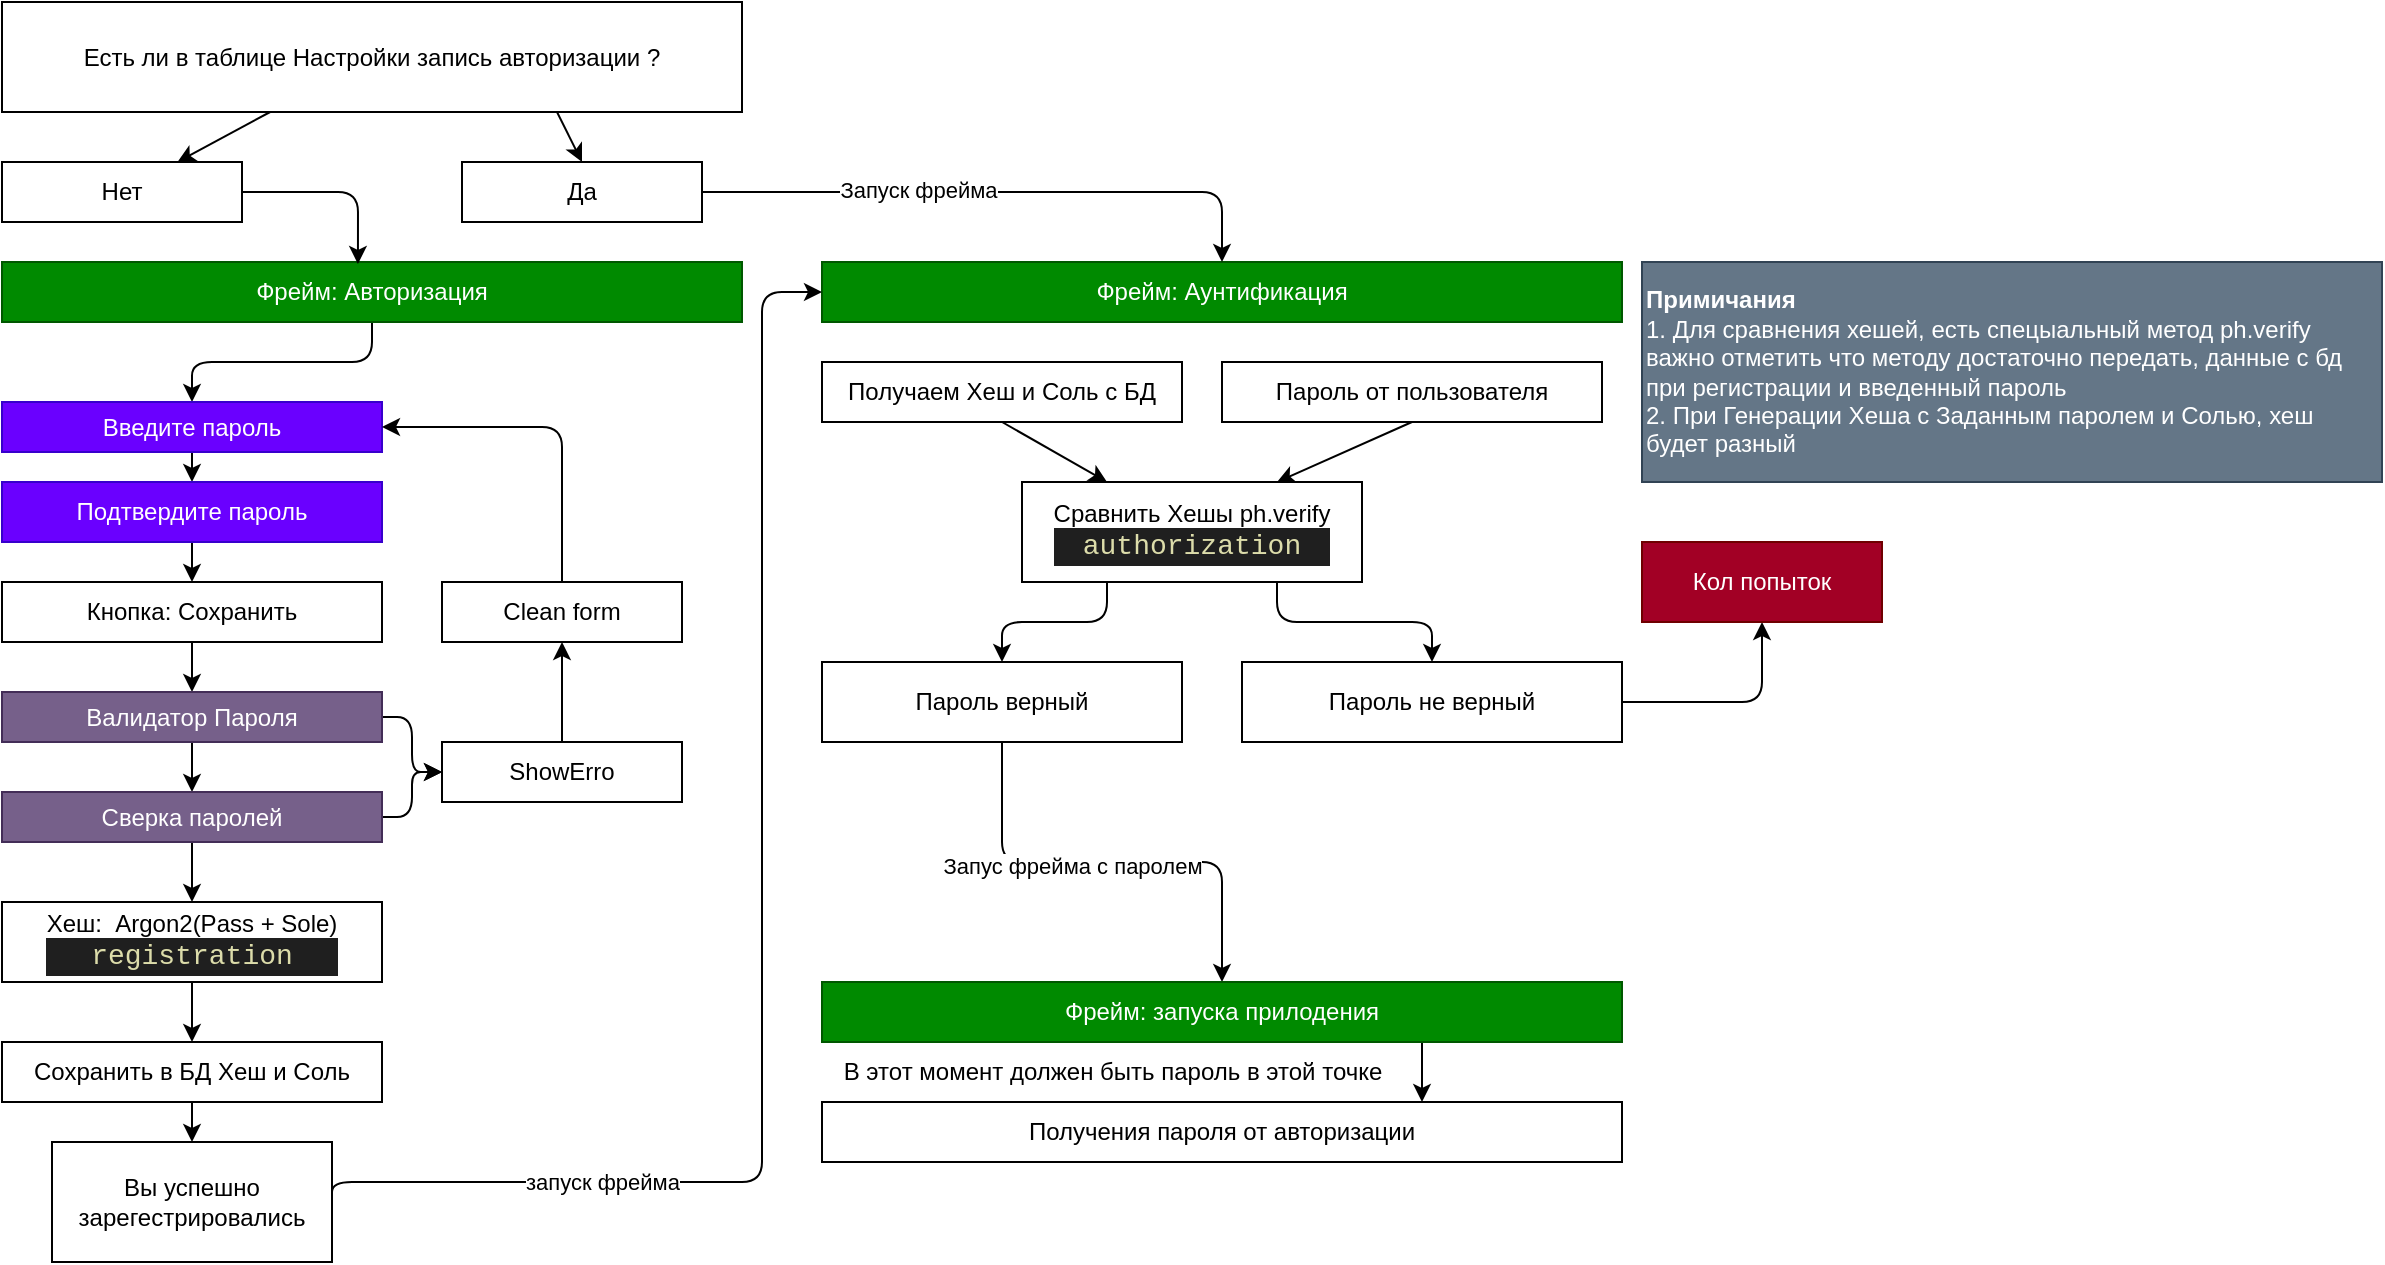 <mxfile>
    <diagram id="y57TdvaCdAnxPKIbUSaN" name="Log">
        <mxGraphModel dx="1884" dy="1749" grid="1" gridSize="10" guides="1" tooltips="1" connect="1" arrows="1" fold="1" page="1" pageScale="1" pageWidth="827" pageHeight="1169" math="0" shadow="0">
            <root>
                <mxCell id="0"/>
                <mxCell id="1" parent="0"/>
                <mxCell id="GMfiWSuy77wPHxm4T6lN-3" value="" style="edgeStyle=none;html=1;exitX=0.5;exitY=1;exitDx=0;exitDy=0;" parent="1" source="20" target="GMfiWSuy77wPHxm4T6lN-2" edge="1">
                    <mxGeometry relative="1" as="geometry">
                        <mxPoint x="-30" y="670" as="sourcePoint"/>
                    </mxGeometry>
                </mxCell>
                <mxCell id="GMfiWSuy77wPHxm4T6lN-5" value="" style="edgeStyle=none;html=1;" parent="1" source="GMfiWSuy77wPHxm4T6lN-2" target="GMfiWSuy77wPHxm4T6lN-4" edge="1">
                    <mxGeometry relative="1" as="geometry"/>
                </mxCell>
                <mxCell id="GMfiWSuy77wPHxm4T6lN-2" value="Хеш:&amp;nbsp;&amp;nbsp;Argon2(Pass + Sole)&lt;br&gt;&lt;div style=&quot;color: rgb(204, 204, 204); background-color: rgb(31, 31, 31); font-family: Consolas, &amp;quot;Courier New&amp;quot;, monospace; font-size: 14px; line-height: 19px;&quot;&gt;&lt;span style=&quot;color: #dcdcaa;&quot;&gt;registration&lt;/span&gt;&lt;/div&gt;" style="whiteSpace=wrap;html=1;" parent="1" vertex="1">
                    <mxGeometry x="-130" y="440" width="190" height="40" as="geometry"/>
                </mxCell>
                <mxCell id="33" value="" style="edgeStyle=orthogonalEdgeStyle;html=1;" parent="1" source="GMfiWSuy77wPHxm4T6lN-4" target="32" edge="1">
                    <mxGeometry relative="1" as="geometry"/>
                </mxCell>
                <mxCell id="GMfiWSuy77wPHxm4T6lN-4" value="Сохранить в БД Хеш и Соль" style="whiteSpace=wrap;html=1;" parent="1" vertex="1">
                    <mxGeometry x="-130" y="510" width="190" height="30" as="geometry"/>
                </mxCell>
                <mxCell id="GMfiWSuy77wPHxm4T6lN-9" style="edgeStyle=none;html=1;exitX=0.5;exitY=1;exitDx=0;exitDy=0;entryX=0.25;entryY=0;entryDx=0;entryDy=0;" parent="1" source="GMfiWSuy77wPHxm4T6lN-6" target="GMfiWSuy77wPHxm4T6lN-13" edge="1">
                    <mxGeometry relative="1" as="geometry"/>
                </mxCell>
                <mxCell id="GMfiWSuy77wPHxm4T6lN-6" value="Получаем Хеш и Соль с БД" style="whiteSpace=wrap;html=1;" parent="1" vertex="1">
                    <mxGeometry x="280" y="170" width="180" height="30" as="geometry"/>
                </mxCell>
                <mxCell id="GMfiWSuy77wPHxm4T6lN-10" style="edgeStyle=none;html=1;exitX=0.5;exitY=1;exitDx=0;exitDy=0;entryX=0.75;entryY=0;entryDx=0;entryDy=0;" parent="1" source="GMfiWSuy77wPHxm4T6lN-7" target="GMfiWSuy77wPHxm4T6lN-13" edge="1">
                    <mxGeometry relative="1" as="geometry"/>
                </mxCell>
                <mxCell id="GMfiWSuy77wPHxm4T6lN-7" value="Пароль от пользователя" style="whiteSpace=wrap;html=1;" parent="1" vertex="1">
                    <mxGeometry x="480" y="170" width="190" height="30" as="geometry"/>
                </mxCell>
                <mxCell id="GMfiWSuy77wPHxm4T6lN-20" style="edgeStyle=orthogonalEdgeStyle;html=1;exitX=0.25;exitY=1;exitDx=0;exitDy=0;entryX=0.5;entryY=0;entryDx=0;entryDy=0;" parent="1" source="GMfiWSuy77wPHxm4T6lN-13" target="GMfiWSuy77wPHxm4T6lN-18" edge="1">
                    <mxGeometry relative="1" as="geometry"/>
                </mxCell>
                <mxCell id="GMfiWSuy77wPHxm4T6lN-21" style="edgeStyle=orthogonalEdgeStyle;html=1;exitX=0.75;exitY=1;exitDx=0;exitDy=0;entryX=0.5;entryY=0;entryDx=0;entryDy=0;" parent="1" source="GMfiWSuy77wPHxm4T6lN-13" target="GMfiWSuy77wPHxm4T6lN-19" edge="1">
                    <mxGeometry relative="1" as="geometry"/>
                </mxCell>
                <mxCell id="GMfiWSuy77wPHxm4T6lN-13" value="Сравнить Хешы&amp;nbsp;ph.verify&lt;br&gt;&lt;div style=&quot;color: rgb(204, 204, 204); background-color: rgb(31, 31, 31); font-family: Consolas, &amp;quot;Courier New&amp;quot;, monospace; font-size: 14px; line-height: 19px;&quot;&gt;&lt;span style=&quot;color: #dcdcaa;&quot;&gt;authorization&lt;/span&gt;&lt;/div&gt;" style="whiteSpace=wrap;html=1;" parent="1" vertex="1">
                    <mxGeometry x="380" y="230" width="170" height="50" as="geometry"/>
                </mxCell>
                <mxCell id="36" style="edgeStyle=orthogonalEdgeStyle;html=1;exitX=0.5;exitY=1;exitDx=0;exitDy=0;entryX=0.5;entryY=0;entryDx=0;entryDy=0;" parent="1" source="GMfiWSuy77wPHxm4T6lN-18" target="35" edge="1">
                    <mxGeometry relative="1" as="geometry"/>
                </mxCell>
                <mxCell id="42" value="Запус фрейма с паролем" style="edgeLabel;html=1;align=center;verticalAlign=middle;resizable=0;points=[];" parent="36" vertex="1" connectable="0">
                    <mxGeometry x="-0.174" y="-2" relative="1" as="geometry">
                        <mxPoint as="offset"/>
                    </mxGeometry>
                </mxCell>
                <mxCell id="GMfiWSuy77wPHxm4T6lN-18" value="Пароль верный" style="whiteSpace=wrap;html=1;" parent="1" vertex="1">
                    <mxGeometry x="280" y="320" width="180" height="40" as="geometry"/>
                </mxCell>
                <mxCell id="GMfiWSuy77wPHxm4T6lN-23" value="" style="edgeStyle=orthogonalEdgeStyle;html=1;exitX=1;exitY=0.5;exitDx=0;exitDy=0;" parent="1" source="GMfiWSuy77wPHxm4T6lN-19" target="GMfiWSuy77wPHxm4T6lN-22" edge="1">
                    <mxGeometry relative="1" as="geometry"/>
                </mxCell>
                <mxCell id="GMfiWSuy77wPHxm4T6lN-19" value="Пароль не верный" style="whiteSpace=wrap;html=1;" parent="1" vertex="1">
                    <mxGeometry x="490" y="320" width="190" height="40" as="geometry"/>
                </mxCell>
                <mxCell id="GMfiWSuy77wPHxm4T6lN-22" value="Кол попыток" style="whiteSpace=wrap;html=1;fillColor=#a20025;fontColor=#ffffff;strokeColor=#6F0000;" parent="1" vertex="1">
                    <mxGeometry x="690" y="260" width="120" height="40" as="geometry"/>
                </mxCell>
                <mxCell id="14" style="edgeStyle=orthogonalEdgeStyle;html=1;exitX=0.5;exitY=1;exitDx=0;exitDy=0;entryX=0.5;entryY=0;entryDx=0;entryDy=0;" parent="1" source="GMfiWSuy77wPHxm4T6lN-24" target="11" edge="1">
                    <mxGeometry relative="1" as="geometry"/>
                </mxCell>
                <mxCell id="GMfiWSuy77wPHxm4T6lN-24" value="Фрейм: Авторизация" style="whiteSpace=wrap;html=1;fillColor=#008a00;fontColor=#ffffff;strokeColor=#005700;" parent="1" vertex="1">
                    <mxGeometry x="-130" y="120" width="370" height="30" as="geometry"/>
                </mxCell>
                <mxCell id="GMfiWSuy77wPHxm4T6lN-27" value="Фрейм: Аунтификация" style="whiteSpace=wrap;html=1;fillColor=#008a00;fontColor=#ffffff;strokeColor=#005700;" parent="1" vertex="1">
                    <mxGeometry x="280" y="120" width="400" height="30" as="geometry"/>
                </mxCell>
                <mxCell id="GMfiWSuy77wPHxm4T6lN-28" value="&lt;b&gt;Примичания&lt;/b&gt;&lt;br&gt;1. Для сравнения хешей, есть спецыальный метод&amp;nbsp;ph.verify важно отметить что методу достаточно передать, данные с бд при регистрации и введенный пароль&lt;br&gt;2. При Генерации Хеша с Заданным паролем и Солью, хеш будет разный" style="whiteSpace=wrap;html=1;align=left;fillColor=#647687;fontColor=#ffffff;strokeColor=#314354;" parent="1" vertex="1">
                    <mxGeometry x="690" y="120" width="370" height="110" as="geometry"/>
                </mxCell>
                <mxCell id="5" value="" style="edgeStyle=none;html=1;" parent="1" source="3" target="4" edge="1">
                    <mxGeometry relative="1" as="geometry"/>
                </mxCell>
                <mxCell id="7" style="edgeStyle=none;html=1;exitX=0.75;exitY=1;exitDx=0;exitDy=0;entryX=0.5;entryY=0;entryDx=0;entryDy=0;" parent="1" source="3" target="6" edge="1">
                    <mxGeometry relative="1" as="geometry"/>
                </mxCell>
                <mxCell id="3" value="Есть ли в таблице Настройки запись авторизации ?" style="whiteSpace=wrap;html=1;" parent="1" vertex="1">
                    <mxGeometry x="-130" y="-10" width="370" height="55" as="geometry"/>
                </mxCell>
                <mxCell id="10" style="edgeStyle=orthogonalEdgeStyle;html=1;exitX=1;exitY=0.5;exitDx=0;exitDy=0;entryX=0.481;entryY=0.033;entryDx=0;entryDy=0;entryPerimeter=0;" parent="1" source="4" target="GMfiWSuy77wPHxm4T6lN-24" edge="1">
                    <mxGeometry relative="1" as="geometry"/>
                </mxCell>
                <mxCell id="4" value="Нет" style="whiteSpace=wrap;html=1;" parent="1" vertex="1">
                    <mxGeometry x="-130" y="70" width="120" height="30" as="geometry"/>
                </mxCell>
                <mxCell id="8" style="edgeStyle=orthogonalEdgeStyle;html=1;exitX=1;exitY=0.5;exitDx=0;exitDy=0;entryX=0.5;entryY=0;entryDx=0;entryDy=0;" parent="1" source="6" target="GMfiWSuy77wPHxm4T6lN-27" edge="1">
                    <mxGeometry relative="1" as="geometry"/>
                </mxCell>
                <mxCell id="41" value="Запуск фрейма" style="edgeLabel;html=1;align=center;verticalAlign=middle;resizable=0;points=[];" parent="8" vertex="1" connectable="0">
                    <mxGeometry x="-0.268" y="1" relative="1" as="geometry">
                        <mxPoint as="offset"/>
                    </mxGeometry>
                </mxCell>
                <mxCell id="6" value="Да" style="whiteSpace=wrap;html=1;" parent="1" vertex="1">
                    <mxGeometry x="100" y="70" width="120" height="30" as="geometry"/>
                </mxCell>
                <mxCell id="13" style="edgeStyle=orthogonalEdgeStyle;html=1;exitX=0.5;exitY=1;exitDx=0;exitDy=0;entryX=0.5;entryY=0;entryDx=0;entryDy=0;" parent="1" source="11" target="12" edge="1">
                    <mxGeometry relative="1" as="geometry"/>
                </mxCell>
                <mxCell id="11" value="Введите пароль" style="whiteSpace=wrap;html=1;fillColor=#6a00ff;fontColor=#ffffff;strokeColor=#3700CC;" parent="1" vertex="1">
                    <mxGeometry x="-130" y="190" width="190" height="25" as="geometry"/>
                </mxCell>
                <mxCell id="16" style="edgeStyle=orthogonalEdgeStyle;html=1;exitX=0.5;exitY=1;exitDx=0;exitDy=0;entryX=0.5;entryY=0;entryDx=0;entryDy=0;" parent="1" source="12" target="15" edge="1">
                    <mxGeometry relative="1" as="geometry"/>
                </mxCell>
                <mxCell id="12" value="Подтвердите пароль" style="whiteSpace=wrap;html=1;fillColor=#6a00ff;fontColor=#ffffff;strokeColor=#3700CC;" parent="1" vertex="1">
                    <mxGeometry x="-130" y="230" width="190" height="30" as="geometry"/>
                </mxCell>
                <mxCell id="18" value="" style="edgeStyle=orthogonalEdgeStyle;html=1;" parent="1" source="15" target="17" edge="1">
                    <mxGeometry relative="1" as="geometry"/>
                </mxCell>
                <mxCell id="15" value="Кнопка: Сохранить" style="whiteSpace=wrap;html=1;" parent="1" vertex="1">
                    <mxGeometry x="-130" y="280" width="190" height="30" as="geometry"/>
                </mxCell>
                <mxCell id="21" value="" style="edgeStyle=orthogonalEdgeStyle;html=1;" parent="1" source="17" target="20" edge="1">
                    <mxGeometry relative="1" as="geometry"/>
                </mxCell>
                <mxCell id="28" style="edgeStyle=orthogonalEdgeStyle;html=1;exitX=1;exitY=0.5;exitDx=0;exitDy=0;entryX=0;entryY=0.5;entryDx=0;entryDy=0;" parent="1" source="17" target="22" edge="1">
                    <mxGeometry relative="1" as="geometry"/>
                </mxCell>
                <mxCell id="17" value="Валидатор Пароля" style="whiteSpace=wrap;html=1;fillColor=#76608a;strokeColor=#432D57;fontColor=#ffffff;" parent="1" vertex="1">
                    <mxGeometry x="-130" y="335" width="190" height="25" as="geometry"/>
                </mxCell>
                <mxCell id="29" style="edgeStyle=orthogonalEdgeStyle;html=1;exitX=1;exitY=0.5;exitDx=0;exitDy=0;" parent="1" source="20" target="22" edge="1">
                    <mxGeometry relative="1" as="geometry"/>
                </mxCell>
                <mxCell id="20" value="Сверка паролей" style="whiteSpace=wrap;html=1;fillColor=#76608a;strokeColor=#432D57;fontColor=#ffffff;" parent="1" vertex="1">
                    <mxGeometry x="-130" y="385" width="190" height="25" as="geometry"/>
                </mxCell>
                <mxCell id="30" style="edgeStyle=orthogonalEdgeStyle;html=1;exitX=0.5;exitY=0;exitDx=0;exitDy=0;entryX=0.5;entryY=1;entryDx=0;entryDy=0;" parent="1" source="22" target="27" edge="1">
                    <mxGeometry relative="1" as="geometry"/>
                </mxCell>
                <mxCell id="22" value="ShowErro" style="whiteSpace=wrap;html=1;" parent="1" vertex="1">
                    <mxGeometry x="90" y="360" width="120" height="30" as="geometry"/>
                </mxCell>
                <mxCell id="31" style="edgeStyle=orthogonalEdgeStyle;html=1;exitX=0.5;exitY=0;exitDx=0;exitDy=0;entryX=1;entryY=0.5;entryDx=0;entryDy=0;" parent="1" source="27" target="11" edge="1">
                    <mxGeometry relative="1" as="geometry"/>
                </mxCell>
                <mxCell id="27" value="Clean form" style="whiteSpace=wrap;html=1;" parent="1" vertex="1">
                    <mxGeometry x="90" y="280" width="120" height="30" as="geometry"/>
                </mxCell>
                <mxCell id="34" style="edgeStyle=orthogonalEdgeStyle;html=1;exitX=1;exitY=0.5;exitDx=0;exitDy=0;entryX=0;entryY=0.5;entryDx=0;entryDy=0;" parent="1" source="32" target="GMfiWSuy77wPHxm4T6lN-27" edge="1">
                    <mxGeometry relative="1" as="geometry">
                        <Array as="points">
                            <mxPoint x="250" y="580"/>
                            <mxPoint x="250" y="135"/>
                        </Array>
                    </mxGeometry>
                </mxCell>
                <mxCell id="40" value="запуск фрейма" style="edgeLabel;html=1;align=center;verticalAlign=middle;resizable=0;points=[];" parent="34" vertex="1" connectable="0">
                    <mxGeometry x="-0.586" relative="1" as="geometry">
                        <mxPoint as="offset"/>
                    </mxGeometry>
                </mxCell>
                <mxCell id="32" value="Вы успешно зарегестрировались" style="whiteSpace=wrap;html=1;" parent="1" vertex="1">
                    <mxGeometry x="-105" y="560" width="140" height="60" as="geometry"/>
                </mxCell>
                <mxCell id="39" style="edgeStyle=orthogonalEdgeStyle;html=1;exitX=0.75;exitY=1;exitDx=0;exitDy=0;entryX=0.75;entryY=0;entryDx=0;entryDy=0;" parent="1" source="35" target="38" edge="1">
                    <mxGeometry relative="1" as="geometry"/>
                </mxCell>
                <mxCell id="35" value="Фрейм: запуска прилодения" style="whiteSpace=wrap;html=1;fillColor=#008a00;fontColor=#ffffff;strokeColor=#005700;" parent="1" vertex="1">
                    <mxGeometry x="280" y="480" width="400" height="30" as="geometry"/>
                </mxCell>
                <mxCell id="37" value="В этот момент должен быть пароль в этой точке" style="text;html=1;align=center;verticalAlign=middle;resizable=0;points=[];autosize=1;strokeColor=none;fillColor=none;" parent="1" vertex="1">
                    <mxGeometry x="280" y="510" width="290" height="30" as="geometry"/>
                </mxCell>
                <mxCell id="38" value="Получения пароля от авторизации" style="whiteSpace=wrap;html=1;" parent="1" vertex="1">
                    <mxGeometry x="280" y="540" width="400" height="30" as="geometry"/>
                </mxCell>
            </root>
        </mxGraphModel>
    </diagram>
</mxfile>